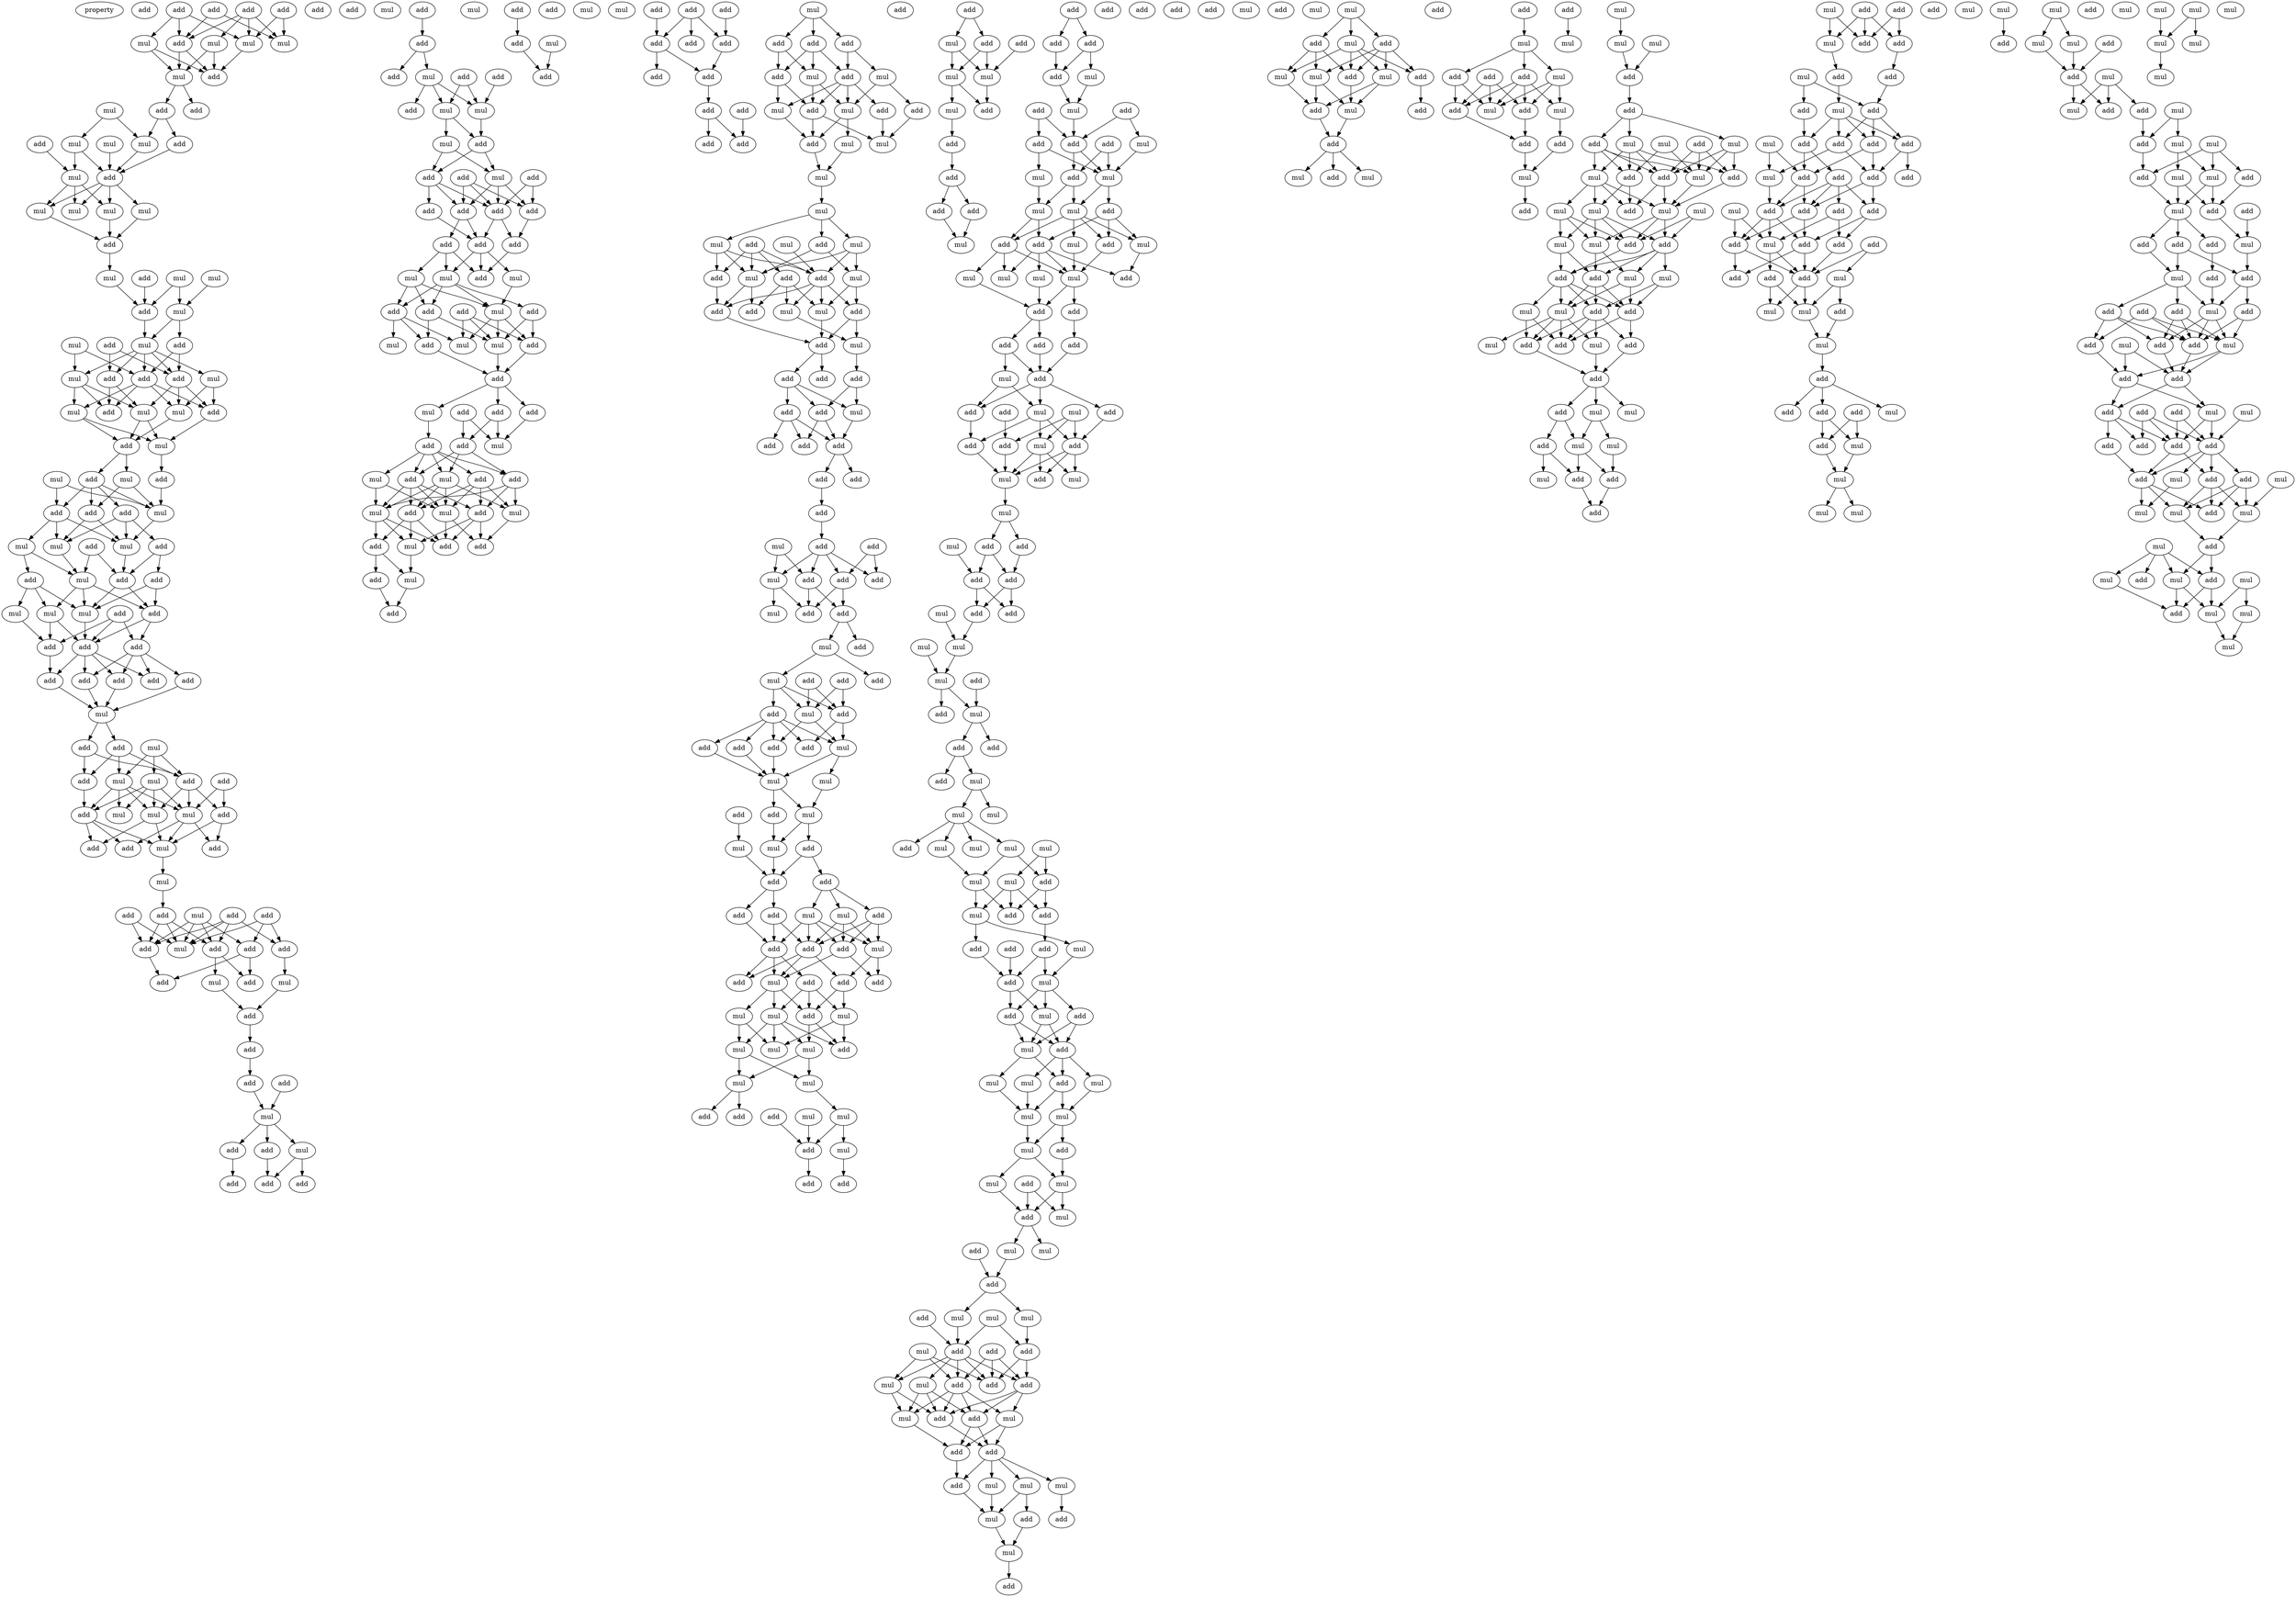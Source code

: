 digraph {
    node [fontcolor=black]
    property [mul=2,lf=1.2]
    0 [ label = add ];
    1 [ label = add ];
    2 [ label = add ];
    3 [ label = add ];
    4 [ label = add ];
    5 [ label = mul ];
    6 [ label = mul ];
    7 [ label = add ];
    8 [ label = mul ];
    9 [ label = mul ];
    10 [ label = mul ];
    11 [ label = add ];
    12 [ label = add ];
    13 [ label = add ];
    14 [ label = mul ];
    15 [ label = add ];
    16 [ label = mul ];
    17 [ label = mul ];
    18 [ label = add ];
    19 [ label = mul ];
    20 [ label = mul ];
    21 [ label = add ];
    22 [ label = mul ];
    23 [ label = mul ];
    24 [ label = mul ];
    25 [ label = mul ];
    26 [ label = add ];
    27 [ label = add ];
    28 [ label = mul ];
    29 [ label = add ];
    30 [ label = mul ];
    31 [ label = mul ];
    32 [ label = add ];
    33 [ label = mul ];
    34 [ label = add ];
    35 [ label = mul ];
    36 [ label = mul ];
    37 [ label = add ];
    38 [ label = mul ];
    39 [ label = add ];
    40 [ label = add ];
    41 [ label = add ];
    42 [ label = mul ];
    43 [ label = mul ];
    44 [ label = mul ];
    45 [ label = add ];
    46 [ label = add ];
    47 [ label = mul ];
    48 [ label = mul ];
    49 [ label = add ];
    50 [ label = mul ];
    51 [ label = mul ];
    52 [ label = add ];
    53 [ label = add ];
    54 [ label = add ];
    55 [ label = add ];
    56 [ label = mul ];
    57 [ label = add ];
    58 [ label = mul ];
    59 [ label = mul ];
    60 [ label = add ];
    61 [ label = mul ];
    62 [ label = add ];
    63 [ label = mul ];
    64 [ label = add ];
    65 [ label = add ];
    66 [ label = add ];
    67 [ label = mul ];
    68 [ label = mul ];
    69 [ label = add ];
    70 [ label = mul ];
    71 [ label = add ];
    72 [ label = add ];
    73 [ label = add ];
    74 [ label = add ];
    75 [ label = add ];
    76 [ label = add ];
    77 [ label = add ];
    78 [ label = add ];
    79 [ label = add ];
    80 [ label = mul ];
    81 [ label = mul ];
    82 [ label = add ];
    83 [ label = add ];
    84 [ label = mul ];
    85 [ label = add ];
    86 [ label = add ];
    87 [ label = mul ];
    88 [ label = add ];
    89 [ label = add ];
    90 [ label = mul ];
    91 [ label = mul ];
    92 [ label = mul ];
    93 [ label = add ];
    94 [ label = mul ];
    95 [ label = add ];
    96 [ label = add ];
    97 [ label = add ];
    98 [ label = mul ];
    99 [ label = add ];
    100 [ label = add ];
    101 [ label = add ];
    102 [ label = mul ];
    103 [ label = add ];
    104 [ label = add ];
    105 [ label = add ];
    106 [ label = add ];
    107 [ label = add ];
    108 [ label = mul ];
    109 [ label = mul ];
    110 [ label = mul ];
    111 [ label = add ];
    112 [ label = add ];
    113 [ label = add ];
    114 [ label = add ];
    115 [ label = add ];
    116 [ label = add ];
    117 [ label = add ];
    118 [ label = mul ];
    119 [ label = mul ];
    120 [ label = add ];
    121 [ label = add ];
    122 [ label = mul ];
    123 [ label = add ];
    124 [ label = add ];
    125 [ label = add ];
    126 [ label = add ];
    127 [ label = add ];
    128 [ label = add ];
    129 [ label = add ];
    130 [ label = mul ];
    131 [ label = add ];
    132 [ label = mul ];
    133 [ label = add ];
    134 [ label = mul ];
    135 [ label = mul ];
    136 [ label = add ];
    137 [ label = mul ];
    138 [ label = mul ];
    139 [ label = add ];
    140 [ label = add ];
    141 [ label = add ];
    142 [ label = add ];
    143 [ label = add ];
    144 [ label = add ];
    145 [ label = add ];
    146 [ label = add ];
    147 [ label = add ];
    148 [ label = add ];
    149 [ label = add ];
    150 [ label = mul ];
    151 [ label = mul ];
    152 [ label = mul ];
    153 [ label = add ];
    154 [ label = add ];
    155 [ label = add ];
    156 [ label = mul ];
    157 [ label = add ];
    158 [ label = mul ];
    159 [ label = mul ];
    160 [ label = add ];
    161 [ label = add ];
    162 [ label = mul ];
    163 [ label = add ];
    164 [ label = add ];
    165 [ label = add ];
    166 [ label = mul ];
    167 [ label = add ];
    168 [ label = add ];
    169 [ label = add ];
    170 [ label = mul ];
    171 [ label = add ];
    172 [ label = add ];
    173 [ label = mul ];
    174 [ label = mul ];
    175 [ label = add ];
    176 [ label = add ];
    177 [ label = mul ];
    178 [ label = add ];
    179 [ label = mul ];
    180 [ label = mul ];
    181 [ label = add ];
    182 [ label = add ];
    183 [ label = mul ];
    184 [ label = add ];
    185 [ label = add ];
    186 [ label = mul ];
    187 [ label = add ];
    188 [ label = add ];
    189 [ label = add ];
    190 [ label = mul ];
    191 [ label = mul ];
    192 [ label = add ];
    193 [ label = mul ];
    194 [ label = add ];
    195 [ label = add ];
    196 [ label = add ];
    197 [ label = add ];
    198 [ label = add ];
    199 [ label = add ];
    200 [ label = add ];
    201 [ label = add ];
    202 [ label = add ];
    203 [ label = add ];
    204 [ label = add ];
    205 [ label = add ];
    206 [ label = add ];
    207 [ label = mul ];
    208 [ label = add ];
    209 [ label = add ];
    210 [ label = add ];
    211 [ label = add ];
    212 [ label = mul ];
    213 [ label = mul ];
    214 [ label = add ];
    215 [ label = add ];
    216 [ label = mul ];
    217 [ label = add ];
    218 [ label = add ];
    219 [ label = mul ];
    220 [ label = add ];
    221 [ label = add ];
    222 [ label = mul ];
    223 [ label = mul ];
    224 [ label = mul ];
    225 [ label = mul ];
    226 [ label = add ];
    227 [ label = mul ];
    228 [ label = mul ];
    229 [ label = add ];
    230 [ label = mul ];
    231 [ label = add ];
    232 [ label = mul ];
    233 [ label = add ];
    234 [ label = mul ];
    235 [ label = add ];
    236 [ label = add ];
    237 [ label = add ];
    238 [ label = mul ];
    239 [ label = add ];
    240 [ label = mul ];
    241 [ label = mul ];
    242 [ label = add ];
    243 [ label = add ];
    244 [ label = add ];
    245 [ label = add ];
    246 [ label = mul ];
    247 [ label = add ];
    248 [ label = add ];
    249 [ label = add ];
    250 [ label = add ];
    251 [ label = add ];
    252 [ label = add ];
    253 [ label = add ];
    254 [ label = add ];
    255 [ label = add ];
    256 [ label = add ];
    257 [ label = mul ];
    258 [ label = add ];
    259 [ label = mul ];
    260 [ label = add ];
    261 [ label = add ];
    262 [ label = add ];
    263 [ label = add ];
    264 [ label = mul ];
    265 [ label = mul ];
    266 [ label = add ];
    267 [ label = mul ];
    268 [ label = add ];
    269 [ label = add ];
    270 [ label = add ];
    271 [ label = mul ];
    272 [ label = add ];
    273 [ label = add ];
    274 [ label = add ];
    275 [ label = add ];
    276 [ label = add ];
    277 [ label = add ];
    278 [ label = mul ];
    279 [ label = mul ];
    280 [ label = mul ];
    281 [ label = mul ];
    282 [ label = add ];
    283 [ label = add ];
    284 [ label = mul ];
    285 [ label = mul ];
    286 [ label = add ];
    287 [ label = add ];
    288 [ label = add ];
    289 [ label = add ];
    290 [ label = add ];
    291 [ label = mul ];
    292 [ label = add ];
    293 [ label = mul ];
    294 [ label = add ];
    295 [ label = mul ];
    296 [ label = add ];
    297 [ label = add ];
    298 [ label = add ];
    299 [ label = mul ];
    300 [ label = add ];
    301 [ label = add ];
    302 [ label = add ];
    303 [ label = mul ];
    304 [ label = add ];
    305 [ label = mul ];
    306 [ label = mul ];
    307 [ label = mul ];
    308 [ label = add ];
    309 [ label = mul ];
    310 [ label = mul ];
    311 [ label = mul ];
    312 [ label = mul ];
    313 [ label = add ];
    314 [ label = add ];
    315 [ label = add ];
    316 [ label = mul ];
    317 [ label = mul ];
    318 [ label = add ];
    319 [ label = mul ];
    320 [ label = add ];
    321 [ label = add ];
    322 [ label = add ];
    323 [ label = mul ];
    324 [ label = add ];
    325 [ label = add ];
    326 [ label = mul ];
    327 [ label = mul ];
    328 [ label = add ];
    329 [ label = mul ];
    330 [ label = add ];
    331 [ label = add ];
    332 [ label = add ];
    333 [ label = add ];
    334 [ label = add ];
    335 [ label = mul ];
    336 [ label = add ];
    337 [ label = add ];
    338 [ label = add ];
    339 [ label = mul ];
    340 [ label = add ];
    341 [ label = add ];
    342 [ label = mul ];
    343 [ label = add ];
    344 [ label = add ];
    345 [ label = mul ];
    346 [ label = add ];
    347 [ label = mul ];
    348 [ label = add ];
    349 [ label = mul ];
    350 [ label = add ];
    351 [ label = mul ];
    352 [ label = mul ];
    353 [ label = mul ];
    354 [ label = add ];
    355 [ label = mul ];
    356 [ label = add ];
    357 [ label = add ];
    358 [ label = mul ];
    359 [ label = add ];
    360 [ label = mul ];
    361 [ label = mul ];
    362 [ label = mul ];
    363 [ label = add ];
    364 [ label = add ];
    365 [ label = add ];
    366 [ label = add ];
    367 [ label = add ];
    368 [ label = add ];
    369 [ label = mul ];
    370 [ label = add ];
    371 [ label = add ];
    372 [ label = mul ];
    373 [ label = mul ];
    374 [ label = add ];
    375 [ label = add ];
    376 [ label = add ];
    377 [ label = add ];
    378 [ label = mul ];
    379 [ label = add ];
    380 [ label = mul ];
    381 [ label = mul ];
    382 [ label = add ];
    383 [ label = mul ];
    384 [ label = add ];
    385 [ label = add ];
    386 [ label = add ];
    387 [ label = add ];
    388 [ label = mul ];
    389 [ label = add ];
    390 [ label = add ];
    391 [ label = mul ];
    392 [ label = add ];
    393 [ label = add ];
    394 [ label = mul ];
    395 [ label = mul ];
    396 [ label = mul ];
    397 [ label = add ];
    398 [ label = add ];
    399 [ label = mul ];
    400 [ label = add ];
    401 [ label = add ];
    402 [ label = mul ];
    403 [ label = add ];
    404 [ label = add ];
    405 [ label = mul ];
    406 [ label = mul ];
    407 [ label = mul ];
    408 [ label = mul ];
    409 [ label = mul ];
    410 [ label = mul ];
    411 [ label = add ];
    412 [ label = mul ];
    413 [ label = mul ];
    414 [ label = add ];
    415 [ label = mul ];
    416 [ label = mul ];
    417 [ label = add ];
    418 [ label = add ];
    419 [ label = add ];
    420 [ label = add ];
    421 [ label = mul ];
    422 [ label = add ];
    423 [ label = add ];
    424 [ label = mul ];
    425 [ label = add ];
    426 [ label = mul ];
    427 [ label = add ];
    428 [ label = add ];
    429 [ label = mul ];
    430 [ label = add ];
    431 [ label = mul ];
    432 [ label = mul ];
    433 [ label = mul ];
    434 [ label = mul ];
    435 [ label = mul ];
    436 [ label = mul ];
    437 [ label = add ];
    438 [ label = mul ];
    439 [ label = mul ];
    440 [ label = add ];
    441 [ label = mul ];
    442 [ label = add ];
    443 [ label = add ];
    444 [ label = add ];
    445 [ label = mul ];
    446 [ label = mul ];
    447 [ label = add ];
    448 [ label = add ];
    449 [ label = mul ];
    450 [ label = mul ];
    451 [ label = mul ];
    452 [ label = add ];
    453 [ label = mul ];
    454 [ label = add ];
    455 [ label = add ];
    456 [ label = add ];
    457 [ label = add ];
    458 [ label = add ];
    459 [ label = mul ];
    460 [ label = mul ];
    461 [ label = mul ];
    462 [ label = mul ];
    463 [ label = add ];
    464 [ label = add ];
    465 [ label = add ];
    466 [ label = add ];
    467 [ label = mul ];
    468 [ label = mul ];
    469 [ label = mul ];
    470 [ label = mul ];
    471 [ label = add ];
    472 [ label = add ];
    473 [ label = add ];
    474 [ label = mul ];
    475 [ label = mul ];
    476 [ label = add ];
    477 [ label = mul ];
    478 [ label = add ];
    479 [ label = add ];
    480 [ label = mul ];
    481 [ label = mul ];
    482 [ label = mul ];
    483 [ label = add ];
    484 [ label = add ];
    485 [ label = mul ];
    486 [ label = mul ];
    487 [ label = add ];
    488 [ label = add ];
    489 [ label = add ];
    490 [ label = mul ];
    491 [ label = add ];
    492 [ label = add ];
    493 [ label = mul ];
    494 [ label = add ];
    495 [ label = mul ];
    496 [ label = add ];
    497 [ label = add ];
    498 [ label = mul ];
    499 [ label = add ];
    500 [ label = mul ];
    501 [ label = add ];
    502 [ label = add ];
    503 [ label = mul ];
    504 [ label = add ];
    505 [ label = add ];
    506 [ label = mul ];
    507 [ label = add ];
    508 [ label = add ];
    509 [ label = mul ];
    510 [ label = mul ];
    511 [ label = mul ];
    512 [ label = mul ];
    513 [ label = add ];
    514 [ label = add ];
    515 [ label = mul ];
    516 [ label = mul ];
    517 [ label = add ];
    518 [ label = add ];
    519 [ label = mul ];
    520 [ label = add ];
    521 [ label = mul ];
    522 [ label = add ];
    523 [ label = add ];
    524 [ label = mul ];
    525 [ label = mul ];
    526 [ label = mul ];
    527 [ label = mul ];
    528 [ label = add ];
    529 [ label = mul ];
    530 [ label = add ];
    531 [ label = mul ];
    532 [ label = mul ];
    533 [ label = add ];
    534 [ label = add ];
    535 [ label = add ];
    536 [ label = mul ];
    537 [ label = mul ];
    538 [ label = mul ];
    539 [ label = add ];
    540 [ label = mul ];
    541 [ label = add ];
    542 [ label = add ];
    543 [ label = add ];
    544 [ label = mul ];
    545 [ label = add ];
    546 [ label = mul ];
    547 [ label = add ];
    548 [ label = add ];
    549 [ label = mul ];
    550 [ label = mul ];
    551 [ label = add ];
    552 [ label = mul ];
    553 [ label = mul ];
    554 [ label = add ];
    555 [ label = mul ];
    556 [ label = add ];
    557 [ label = add ];
    558 [ label = mul ];
    559 [ label = add ];
    560 [ label = add ];
    561 [ label = add ];
    562 [ label = mul ];
    563 [ label = add ];
    564 [ label = add ];
    565 [ label = add ];
    566 [ label = mul ];
    567 [ label = add ];
    568 [ label = add ];
    569 [ label = mul ];
    570 [ label = add ];
    571 [ label = add ];
    572 [ label = add ];
    573 [ label = add ];
    574 [ label = add ];
    575 [ label = mul ];
    576 [ label = add ];
    577 [ label = add ];
    578 [ label = mul ];
    579 [ label = add ];
    580 [ label = add ];
    581 [ label = mul ];
    582 [ label = add ];
    583 [ label = add ];
    584 [ label = add ];
    585 [ label = add ];
    586 [ label = add ];
    587 [ label = add ];
    588 [ label = mul ];
    589 [ label = add ];
    590 [ label = add ];
    591 [ label = add ];
    592 [ label = add ];
    593 [ label = add ];
    594 [ label = mul ];
    595 [ label = mul ];
    596 [ label = add ];
    597 [ label = mul ];
    598 [ label = mul ];
    599 [ label = add ];
    600 [ label = add ];
    601 [ label = add ];
    602 [ label = add ];
    603 [ label = mul ];
    604 [ label = mul ];
    605 [ label = add ];
    606 [ label = mul ];
    607 [ label = mul ];
    608 [ label = mul ];
    609 [ label = mul ];
    610 [ label = mul ];
    611 [ label = add ];
    612 [ label = mul ];
    613 [ label = add ];
    614 [ label = mul ];
    615 [ label = mul ];
    616 [ label = mul ];
    617 [ label = add ];
    618 [ label = mul ];
    619 [ label = add ];
    620 [ label = mul ];
    621 [ label = add ];
    622 [ label = add ];
    623 [ label = mul ];
    624 [ label = add ];
    625 [ label = mul ];
    626 [ label = mul ];
    627 [ label = add ];
    628 [ label = mul ];
    629 [ label = mul ];
    630 [ label = add ];
    631 [ label = add ];
    632 [ label = add ];
    633 [ label = mul ];
    634 [ label = mul ];
    635 [ label = add ];
    636 [ label = add ];
    637 [ label = add ];
    638 [ label = mul ];
    639 [ label = add ];
    640 [ label = add ];
    641 [ label = add ];
    642 [ label = add ];
    643 [ label = add ];
    644 [ label = mul ];
    645 [ label = add ];
    646 [ label = add ];
    647 [ label = mul ];
    648 [ label = mul ];
    649 [ label = add ];
    650 [ label = add ];
    651 [ label = add ];
    652 [ label = add ];
    653 [ label = mul ];
    654 [ label = add ];
    655 [ label = add ];
    656 [ label = mul ];
    657 [ label = add ];
    658 [ label = add ];
    659 [ label = add ];
    660 [ label = add ];
    661 [ label = add ];
    662 [ label = add ];
    663 [ label = mul ];
    664 [ label = add ];
    665 [ label = mul ];
    666 [ label = add ];
    667 [ label = mul ];
    668 [ label = mul ];
    669 [ label = add ];
    670 [ label = mul ];
    671 [ label = add ];
    672 [ label = mul ];
    673 [ label = mul ];
    674 [ label = mul ];
    675 [ label = mul ];
    676 [ label = add ];
    677 [ label = add ];
    678 [ label = mul ];
    679 [ label = add ];
    680 [ label = mul ];
    681 [ label = mul ];
    682 [ label = mul ];
    683 [ label = mul ];
    684 [ label = mul ];
    685 [ label = mul ];
    686 [ label = mul ];
    687 [ label = mul ];
    1 -> 6 [ name = 0 ];
    1 -> 7 [ name = 1 ];
    2 -> 5 [ name = 2 ];
    2 -> 7 [ name = 3 ];
    2 -> 9 [ name = 4 ];
    3 -> 5 [ name = 5 ];
    3 -> 6 [ name = 6 ];
    3 -> 7 [ name = 7 ];
    3 -> 8 [ name = 8 ];
    4 -> 5 [ name = 9 ];
    4 -> 6 [ name = 10 ];
    5 -> 11 [ name = 11 ];
    7 -> 10 [ name = 12 ];
    7 -> 11 [ name = 13 ];
    8 -> 10 [ name = 14 ];
    8 -> 11 [ name = 15 ];
    9 -> 10 [ name = 16 ];
    9 -> 11 [ name = 17 ];
    10 -> 12 [ name = 18 ];
    10 -> 13 [ name = 19 ];
    13 -> 16 [ name = 20 ];
    13 -> 18 [ name = 21 ];
    14 -> 16 [ name = 22 ];
    14 -> 17 [ name = 23 ];
    15 -> 20 [ name = 24 ];
    16 -> 21 [ name = 25 ];
    17 -> 20 [ name = 26 ];
    17 -> 21 [ name = 27 ];
    18 -> 21 [ name = 28 ];
    19 -> 21 [ name = 29 ];
    20 -> 22 [ name = 30 ];
    20 -> 23 [ name = 31 ];
    20 -> 24 [ name = 32 ];
    21 -> 22 [ name = 33 ];
    21 -> 23 [ name = 34 ];
    21 -> 24 [ name = 35 ];
    21 -> 25 [ name = 36 ];
    23 -> 26 [ name = 37 ];
    24 -> 26 [ name = 38 ];
    25 -> 26 [ name = 39 ];
    26 -> 31 [ name = 40 ];
    28 -> 32 [ name = 41 ];
    28 -> 33 [ name = 42 ];
    29 -> 32 [ name = 43 ];
    30 -> 33 [ name = 44 ];
    31 -> 32 [ name = 45 ];
    32 -> 35 [ name = 46 ];
    33 -> 35 [ name = 47 ];
    33 -> 37 [ name = 48 ];
    34 -> 39 [ name = 49 ];
    34 -> 40 [ name = 50 ];
    35 -> 38 [ name = 51 ];
    35 -> 39 [ name = 52 ];
    35 -> 40 [ name = 53 ];
    35 -> 41 [ name = 54 ];
    35 -> 42 [ name = 55 ];
    36 -> 38 [ name = 56 ];
    36 -> 41 [ name = 57 ];
    37 -> 39 [ name = 58 ];
    37 -> 41 [ name = 59 ];
    38 -> 43 [ name = 60 ];
    38 -> 44 [ name = 61 ];
    38 -> 45 [ name = 62 ];
    39 -> 44 [ name = 63 ];
    39 -> 46 [ name = 64 ];
    39 -> 47 [ name = 65 ];
    40 -> 44 [ name = 66 ];
    40 -> 45 [ name = 67 ];
    41 -> 43 [ name = 68 ];
    41 -> 45 [ name = 69 ];
    41 -> 46 [ name = 70 ];
    41 -> 47 [ name = 71 ];
    42 -> 46 [ name = 72 ];
    42 -> 47 [ name = 73 ];
    43 -> 48 [ name = 74 ];
    43 -> 49 [ name = 75 ];
    44 -> 48 [ name = 76 ];
    44 -> 49 [ name = 77 ];
    46 -> 48 [ name = 78 ];
    47 -> 49 [ name = 79 ];
    48 -> 52 [ name = 80 ];
    49 -> 50 [ name = 81 ];
    49 -> 53 [ name = 82 ];
    50 -> 54 [ name = 83 ];
    50 -> 56 [ name = 84 ];
    51 -> 55 [ name = 85 ];
    51 -> 56 [ name = 86 ];
    52 -> 56 [ name = 87 ];
    53 -> 54 [ name = 88 ];
    53 -> 55 [ name = 89 ];
    53 -> 56 [ name = 90 ];
    53 -> 57 [ name = 91 ];
    54 -> 59 [ name = 92 ];
    54 -> 61 [ name = 93 ];
    55 -> 58 [ name = 94 ];
    55 -> 59 [ name = 95 ];
    55 -> 61 [ name = 96 ];
    56 -> 61 [ name = 97 ];
    57 -> 59 [ name = 98 ];
    57 -> 60 [ name = 99 ];
    57 -> 61 [ name = 100 ];
    58 -> 63 [ name = 101 ];
    58 -> 66 [ name = 102 ];
    59 -> 63 [ name = 103 ];
    60 -> 64 [ name = 104 ];
    60 -> 65 [ name = 105 ];
    61 -> 65 [ name = 106 ];
    62 -> 63 [ name = 107 ];
    62 -> 65 [ name = 108 ];
    63 -> 67 [ name = 109 ];
    63 -> 70 [ name = 110 ];
    63 -> 71 [ name = 111 ];
    64 -> 70 [ name = 112 ];
    64 -> 71 [ name = 113 ];
    65 -> 70 [ name = 114 ];
    65 -> 71 [ name = 115 ];
    66 -> 67 [ name = 116 ];
    66 -> 68 [ name = 117 ];
    66 -> 70 [ name = 118 ];
    67 -> 73 [ name = 119 ];
    67 -> 74 [ name = 120 ];
    68 -> 73 [ name = 121 ];
    69 -> 72 [ name = 122 ];
    69 -> 73 [ name = 123 ];
    69 -> 74 [ name = 124 ];
    70 -> 74 [ name = 125 ];
    71 -> 72 [ name = 126 ];
    71 -> 74 [ name = 127 ];
    72 -> 75 [ name = 128 ];
    72 -> 77 [ name = 129 ];
    72 -> 78 [ name = 130 ];
    72 -> 79 [ name = 131 ];
    73 -> 76 [ name = 132 ];
    74 -> 75 [ name = 133 ];
    74 -> 76 [ name = 134 ];
    74 -> 77 [ name = 135 ];
    74 -> 79 [ name = 136 ];
    75 -> 80 [ name = 137 ];
    76 -> 80 [ name = 138 ];
    78 -> 80 [ name = 139 ];
    79 -> 80 [ name = 140 ];
    80 -> 82 [ name = 141 ];
    80 -> 83 [ name = 142 ];
    81 -> 84 [ name = 143 ];
    81 -> 87 [ name = 144 ];
    81 -> 88 [ name = 145 ];
    82 -> 85 [ name = 146 ];
    82 -> 88 [ name = 147 ];
    83 -> 85 [ name = 148 ];
    83 -> 87 [ name = 149 ];
    83 -> 88 [ name = 150 ];
    84 -> 89 [ name = 151 ];
    84 -> 90 [ name = 152 ];
    84 -> 91 [ name = 153 ];
    84 -> 92 [ name = 154 ];
    85 -> 89 [ name = 155 ];
    86 -> 90 [ name = 156 ];
    86 -> 93 [ name = 157 ];
    87 -> 89 [ name = 158 ];
    87 -> 90 [ name = 159 ];
    87 -> 91 [ name = 160 ];
    87 -> 92 [ name = 161 ];
    88 -> 90 [ name = 162 ];
    88 -> 92 [ name = 163 ];
    88 -> 93 [ name = 164 ];
    89 -> 94 [ name = 165 ];
    89 -> 96 [ name = 166 ];
    89 -> 97 [ name = 167 ];
    90 -> 94 [ name = 168 ];
    90 -> 95 [ name = 169 ];
    90 -> 96 [ name = 170 ];
    92 -> 94 [ name = 171 ];
    92 -> 97 [ name = 172 ];
    93 -> 94 [ name = 173 ];
    93 -> 95 [ name = 174 ];
    94 -> 98 [ name = 175 ];
    98 -> 99 [ name = 176 ];
    99 -> 105 [ name = 177 ];
    99 -> 107 [ name = 178 ];
    99 -> 108 [ name = 179 ];
    100 -> 104 [ name = 180 ];
    100 -> 105 [ name = 181 ];
    100 -> 107 [ name = 182 ];
    100 -> 108 [ name = 183 ];
    101 -> 104 [ name = 184 ];
    101 -> 106 [ name = 185 ];
    101 -> 108 [ name = 186 ];
    102 -> 105 [ name = 187 ];
    102 -> 106 [ name = 188 ];
    102 -> 107 [ name = 189 ];
    102 -> 108 [ name = 190 ];
    103 -> 107 [ name = 191 ];
    103 -> 108 [ name = 192 ];
    104 -> 109 [ name = 193 ];
    105 -> 110 [ name = 194 ];
    105 -> 112 [ name = 195 ];
    106 -> 111 [ name = 196 ];
    106 -> 112 [ name = 197 ];
    107 -> 111 [ name = 198 ];
    109 -> 113 [ name = 199 ];
    110 -> 113 [ name = 200 ];
    113 -> 114 [ name = 201 ];
    114 -> 116 [ name = 202 ];
    115 -> 119 [ name = 203 ];
    116 -> 119 [ name = 204 ];
    119 -> 120 [ name = 205 ];
    119 -> 121 [ name = 206 ];
    119 -> 122 [ name = 207 ];
    120 -> 125 [ name = 208 ];
    121 -> 123 [ name = 209 ];
    122 -> 123 [ name = 210 ];
    122 -> 124 [ name = 211 ];
    126 -> 127 [ name = 212 ];
    127 -> 129 [ name = 213 ];
    127 -> 130 [ name = 214 ];
    128 -> 134 [ name = 215 ];
    130 -> 132 [ name = 216 ];
    130 -> 133 [ name = 217 ];
    130 -> 134 [ name = 218 ];
    131 -> 132 [ name = 219 ];
    131 -> 134 [ name = 220 ];
    132 -> 135 [ name = 221 ];
    132 -> 136 [ name = 222 ];
    134 -> 136 [ name = 223 ];
    135 -> 137 [ name = 224 ];
    135 -> 139 [ name = 225 ];
    136 -> 137 [ name = 226 ];
    136 -> 139 [ name = 227 ];
    137 -> 142 [ name = 228 ];
    137 -> 143 [ name = 229 ];
    137 -> 144 [ name = 230 ];
    139 -> 142 [ name = 231 ];
    139 -> 144 [ name = 232 ];
    139 -> 145 [ name = 233 ];
    140 -> 143 [ name = 234 ];
    140 -> 144 [ name = 235 ];
    141 -> 142 [ name = 236 ];
    141 -> 143 [ name = 237 ];
    141 -> 144 [ name = 238 ];
    142 -> 146 [ name = 239 ];
    142 -> 147 [ name = 240 ];
    143 -> 148 [ name = 241 ];
    144 -> 147 [ name = 242 ];
    144 -> 148 [ name = 243 ];
    145 -> 147 [ name = 244 ];
    146 -> 149 [ name = 245 ];
    146 -> 150 [ name = 246 ];
    146 -> 152 [ name = 247 ];
    147 -> 149 [ name = 248 ];
    147 -> 150 [ name = 249 ];
    147 -> 151 [ name = 250 ];
    148 -> 149 [ name = 251 ];
    150 -> 153 [ name = 252 ];
    150 -> 154 [ name = 253 ];
    150 -> 156 [ name = 254 ];
    150 -> 157 [ name = 255 ];
    151 -> 156 [ name = 256 ];
    152 -> 153 [ name = 257 ];
    152 -> 154 [ name = 258 ];
    152 -> 156 [ name = 259 ];
    153 -> 158 [ name = 260 ];
    153 -> 161 [ name = 261 ];
    154 -> 159 [ name = 262 ];
    154 -> 161 [ name = 263 ];
    154 -> 162 [ name = 264 ];
    155 -> 158 [ name = 265 ];
    155 -> 160 [ name = 266 ];
    155 -> 162 [ name = 267 ];
    156 -> 158 [ name = 268 ];
    156 -> 160 [ name = 269 ];
    156 -> 162 [ name = 270 ];
    157 -> 158 [ name = 271 ];
    157 -> 160 [ name = 272 ];
    158 -> 163 [ name = 273 ];
    160 -> 163 [ name = 274 ];
    161 -> 163 [ name = 275 ];
    163 -> 164 [ name = 276 ];
    163 -> 166 [ name = 277 ];
    163 -> 167 [ name = 278 ];
    164 -> 168 [ name = 279 ];
    164 -> 170 [ name = 280 ];
    165 -> 168 [ name = 281 ];
    165 -> 170 [ name = 282 ];
    166 -> 169 [ name = 283 ];
    167 -> 170 [ name = 284 ];
    168 -> 172 [ name = 285 ];
    168 -> 173 [ name = 286 ];
    168 -> 175 [ name = 287 ];
    169 -> 171 [ name = 288 ];
    169 -> 172 [ name = 289 ];
    169 -> 173 [ name = 290 ];
    169 -> 174 [ name = 291 ];
    169 -> 175 [ name = 292 ];
    171 -> 176 [ name = 293 ];
    171 -> 177 [ name = 294 ];
    171 -> 178 [ name = 295 ];
    171 -> 180 [ name = 296 ];
    172 -> 176 [ name = 297 ];
    172 -> 178 [ name = 298 ];
    172 -> 179 [ name = 299 ];
    172 -> 180 [ name = 300 ];
    173 -> 177 [ name = 301 ];
    173 -> 178 [ name = 302 ];
    173 -> 179 [ name = 303 ];
    173 -> 180 [ name = 304 ];
    174 -> 179 [ name = 305 ];
    174 -> 180 [ name = 306 ];
    175 -> 176 [ name = 307 ];
    175 -> 177 [ name = 308 ];
    175 -> 179 [ name = 309 ];
    176 -> 181 [ name = 310 ];
    176 -> 183 [ name = 311 ];
    176 -> 184 [ name = 312 ];
    177 -> 181 [ name = 313 ];
    178 -> 182 [ name = 314 ];
    178 -> 183 [ name = 315 ];
    178 -> 184 [ name = 316 ];
    179 -> 182 [ name = 317 ];
    179 -> 183 [ name = 318 ];
    179 -> 184 [ name = 319 ];
    180 -> 181 [ name = 320 ];
    180 -> 184 [ name = 321 ];
    182 -> 185 [ name = 322 ];
    182 -> 186 [ name = 323 ];
    183 -> 186 [ name = 324 ];
    185 -> 187 [ name = 325 ];
    186 -> 187 [ name = 326 ];
    188 -> 192 [ name = 327 ];
    191 -> 194 [ name = 328 ];
    192 -> 194 [ name = 329 ];
    195 -> 198 [ name = 330 ];
    195 -> 199 [ name = 331 ];
    195 -> 200 [ name = 332 ];
    196 -> 200 [ name = 333 ];
    197 -> 199 [ name = 334 ];
    199 -> 201 [ name = 335 ];
    199 -> 202 [ name = 336 ];
    200 -> 202 [ name = 337 ];
    202 -> 203 [ name = 338 ];
    203 -> 205 [ name = 339 ];
    203 -> 206 [ name = 340 ];
    204 -> 206 [ name = 341 ];
    207 -> 208 [ name = 342 ];
    207 -> 209 [ name = 343 ];
    207 -> 210 [ name = 344 ];
    208 -> 212 [ name = 345 ];
    208 -> 214 [ name = 346 ];
    209 -> 211 [ name = 347 ];
    209 -> 212 [ name = 348 ];
    209 -> 214 [ name = 349 ];
    210 -> 211 [ name = 350 ];
    210 -> 213 [ name = 351 ];
    211 -> 216 [ name = 352 ];
    211 -> 217 [ name = 353 ];
    211 -> 218 [ name = 354 ];
    211 -> 219 [ name = 355 ];
    212 -> 216 [ name = 356 ];
    212 -> 217 [ name = 357 ];
    213 -> 215 [ name = 358 ];
    213 -> 216 [ name = 359 ];
    214 -> 217 [ name = 360 ];
    214 -> 219 [ name = 361 ];
    215 -> 223 [ name = 362 ];
    216 -> 221 [ name = 363 ];
    216 -> 222 [ name = 364 ];
    217 -> 221 [ name = 365 ];
    217 -> 223 [ name = 366 ];
    218 -> 223 [ name = 367 ];
    219 -> 221 [ name = 368 ];
    221 -> 224 [ name = 369 ];
    222 -> 224 [ name = 370 ];
    224 -> 225 [ name = 371 ];
    225 -> 227 [ name = 372 ];
    225 -> 228 [ name = 373 ];
    225 -> 229 [ name = 374 ];
    226 -> 231 [ name = 375 ];
    226 -> 233 [ name = 376 ];
    226 -> 234 [ name = 377 ];
    226 -> 235 [ name = 378 ];
    227 -> 232 [ name = 379 ];
    227 -> 233 [ name = 380 ];
    227 -> 234 [ name = 381 ];
    228 -> 233 [ name = 382 ];
    228 -> 234 [ name = 383 ];
    228 -> 235 [ name = 384 ];
    229 -> 232 [ name = 385 ];
    229 -> 234 [ name = 386 ];
    230 -> 233 [ name = 387 ];
    231 -> 237 [ name = 388 ];
    231 -> 238 [ name = 389 ];
    231 -> 240 [ name = 390 ];
    232 -> 236 [ name = 391 ];
    232 -> 240 [ name = 392 ];
    233 -> 236 [ name = 393 ];
    233 -> 238 [ name = 394 ];
    233 -> 239 [ name = 395 ];
    233 -> 240 [ name = 396 ];
    234 -> 237 [ name = 397 ];
    234 -> 239 [ name = 398 ];
    235 -> 239 [ name = 399 ];
    236 -> 241 [ name = 400 ];
    236 -> 242 [ name = 401 ];
    238 -> 241 [ name = 402 ];
    239 -> 242 [ name = 403 ];
    240 -> 242 [ name = 404 ];
    241 -> 245 [ name = 405 ];
    242 -> 243 [ name = 406 ];
    242 -> 244 [ name = 407 ];
    244 -> 246 [ name = 408 ];
    244 -> 247 [ name = 409 ];
    244 -> 248 [ name = 410 ];
    245 -> 246 [ name = 411 ];
    245 -> 248 [ name = 412 ];
    246 -> 249 [ name = 413 ];
    247 -> 249 [ name = 414 ];
    247 -> 250 [ name = 415 ];
    247 -> 251 [ name = 416 ];
    248 -> 249 [ name = 417 ];
    248 -> 251 [ name = 418 ];
    249 -> 252 [ name = 419 ];
    249 -> 253 [ name = 420 ];
    252 -> 254 [ name = 421 ];
    254 -> 256 [ name = 422 ];
    255 -> 260 [ name = 423 ];
    255 -> 261 [ name = 424 ];
    256 -> 258 [ name = 425 ];
    256 -> 259 [ name = 426 ];
    256 -> 260 [ name = 427 ];
    256 -> 261 [ name = 428 ];
    257 -> 258 [ name = 429 ];
    257 -> 259 [ name = 430 ];
    258 -> 262 [ name = 431 ];
    258 -> 263 [ name = 432 ];
    259 -> 262 [ name = 433 ];
    259 -> 264 [ name = 434 ];
    261 -> 262 [ name = 435 ];
    261 -> 263 [ name = 436 ];
    263 -> 265 [ name = 437 ];
    263 -> 266 [ name = 438 ];
    265 -> 267 [ name = 439 ];
    265 -> 269 [ name = 440 ];
    267 -> 271 [ name = 441 ];
    267 -> 272 [ name = 442 ];
    267 -> 273 [ name = 443 ];
    268 -> 271 [ name = 444 ];
    268 -> 273 [ name = 445 ];
    270 -> 271 [ name = 446 ];
    270 -> 273 [ name = 447 ];
    271 -> 275 [ name = 448 ];
    271 -> 278 [ name = 449 ];
    272 -> 274 [ name = 450 ];
    272 -> 275 [ name = 451 ];
    272 -> 276 [ name = 452 ];
    272 -> 277 [ name = 453 ];
    272 -> 278 [ name = 454 ];
    273 -> 277 [ name = 455 ];
    273 -> 278 [ name = 456 ];
    274 -> 280 [ name = 457 ];
    275 -> 280 [ name = 458 ];
    276 -> 280 [ name = 459 ];
    278 -> 279 [ name = 460 ];
    278 -> 280 [ name = 461 ];
    279 -> 281 [ name = 462 ];
    280 -> 281 [ name = 463 ];
    280 -> 282 [ name = 464 ];
    281 -> 285 [ name = 465 ];
    281 -> 286 [ name = 466 ];
    282 -> 285 [ name = 467 ];
    283 -> 284 [ name = 468 ];
    284 -> 288 [ name = 469 ];
    285 -> 288 [ name = 470 ];
    286 -> 287 [ name = 471 ];
    286 -> 288 [ name = 472 ];
    287 -> 289 [ name = 473 ];
    287 -> 291 [ name = 474 ];
    287 -> 293 [ name = 475 ];
    288 -> 290 [ name = 476 ];
    288 -> 292 [ name = 477 ];
    289 -> 294 [ name = 478 ];
    289 -> 295 [ name = 479 ];
    289 -> 297 [ name = 480 ];
    290 -> 294 [ name = 481 ];
    290 -> 296 [ name = 482 ];
    291 -> 294 [ name = 483 ];
    291 -> 295 [ name = 484 ];
    291 -> 296 [ name = 485 ];
    291 -> 297 [ name = 486 ];
    292 -> 296 [ name = 487 ];
    293 -> 294 [ name = 488 ];
    293 -> 295 [ name = 489 ];
    293 -> 297 [ name = 490 ];
    294 -> 299 [ name = 491 ];
    294 -> 300 [ name = 492 ];
    294 -> 302 [ name = 493 ];
    295 -> 298 [ name = 494 ];
    295 -> 302 [ name = 495 ];
    296 -> 299 [ name = 496 ];
    296 -> 300 [ name = 497 ];
    296 -> 301 [ name = 498 ];
    297 -> 298 [ name = 499 ];
    297 -> 299 [ name = 500 ];
    299 -> 303 [ name = 501 ];
    299 -> 304 [ name = 502 ];
    299 -> 305 [ name = 503 ];
    301 -> 304 [ name = 504 ];
    301 -> 305 [ name = 505 ];
    301 -> 306 [ name = 506 ];
    302 -> 304 [ name = 507 ];
    302 -> 306 [ name = 508 ];
    303 -> 307 [ name = 509 ];
    303 -> 309 [ name = 510 ];
    304 -> 308 [ name = 511 ];
    304 -> 310 [ name = 512 ];
    305 -> 307 [ name = 513 ];
    305 -> 308 [ name = 514 ];
    305 -> 309 [ name = 515 ];
    305 -> 310 [ name = 516 ];
    306 -> 307 [ name = 517 ];
    306 -> 308 [ name = 518 ];
    309 -> 311 [ name = 519 ];
    309 -> 312 [ name = 520 ];
    310 -> 311 [ name = 521 ];
    310 -> 312 [ name = 522 ];
    311 -> 314 [ name = 523 ];
    311 -> 315 [ name = 524 ];
    312 -> 316 [ name = 525 ];
    313 -> 318 [ name = 526 ];
    316 -> 318 [ name = 527 ];
    316 -> 319 [ name = 528 ];
    317 -> 318 [ name = 529 ];
    318 -> 320 [ name = 530 ];
    319 -> 321 [ name = 531 ];
    322 -> 323 [ name = 532 ];
    322 -> 325 [ name = 533 ];
    323 -> 326 [ name = 534 ];
    323 -> 327 [ name = 535 ];
    324 -> 327 [ name = 536 ];
    325 -> 326 [ name = 537 ];
    325 -> 327 [ name = 538 ];
    326 -> 328 [ name = 539 ];
    326 -> 329 [ name = 540 ];
    327 -> 328 [ name = 541 ];
    329 -> 330 [ name = 542 ];
    330 -> 331 [ name = 543 ];
    331 -> 332 [ name = 544 ];
    331 -> 333 [ name = 545 ];
    332 -> 335 [ name = 546 ];
    333 -> 335 [ name = 547 ];
    334 -> 336 [ name = 548 ];
    334 -> 337 [ name = 549 ];
    336 -> 338 [ name = 550 ];
    336 -> 339 [ name = 551 ];
    337 -> 338 [ name = 552 ];
    338 -> 342 [ name = 553 ];
    339 -> 342 [ name = 554 ];
    340 -> 345 [ name = 555 ];
    340 -> 346 [ name = 556 ];
    341 -> 343 [ name = 557 ];
    341 -> 346 [ name = 558 ];
    342 -> 346 [ name = 559 ];
    343 -> 347 [ name = 560 ];
    343 -> 349 [ name = 561 ];
    344 -> 348 [ name = 562 ];
    344 -> 349 [ name = 563 ];
    345 -> 349 [ name = 564 ];
    346 -> 348 [ name = 565 ];
    346 -> 349 [ name = 566 ];
    347 -> 352 [ name = 567 ];
    348 -> 351 [ name = 568 ];
    348 -> 352 [ name = 569 ];
    349 -> 350 [ name = 570 ];
    349 -> 351 [ name = 571 ];
    350 -> 354 [ name = 572 ];
    350 -> 355 [ name = 573 ];
    350 -> 357 [ name = 574 ];
    351 -> 353 [ name = 575 ];
    351 -> 355 [ name = 576 ];
    351 -> 356 [ name = 577 ];
    351 -> 357 [ name = 578 ];
    352 -> 354 [ name = 579 ];
    352 -> 356 [ name = 580 ];
    353 -> 361 [ name = 581 ];
    354 -> 358 [ name = 582 ];
    354 -> 359 [ name = 583 ];
    354 -> 361 [ name = 584 ];
    354 -> 362 [ name = 585 ];
    355 -> 359 [ name = 586 ];
    356 -> 358 [ name = 587 ];
    356 -> 360 [ name = 588 ];
    356 -> 361 [ name = 589 ];
    357 -> 361 [ name = 590 ];
    360 -> 363 [ name = 591 ];
    361 -> 363 [ name = 592 ];
    361 -> 364 [ name = 593 ];
    362 -> 363 [ name = 594 ];
    363 -> 366 [ name = 595 ];
    363 -> 368 [ name = 596 ];
    364 -> 365 [ name = 597 ];
    365 -> 370 [ name = 598 ];
    366 -> 369 [ name = 599 ];
    366 -> 370 [ name = 600 ];
    368 -> 370 [ name = 601 ];
    369 -> 371 [ name = 602 ];
    369 -> 373 [ name = 603 ];
    370 -> 371 [ name = 604 ];
    370 -> 373 [ name = 605 ];
    370 -> 375 [ name = 606 ];
    371 -> 376 [ name = 607 ];
    372 -> 377 [ name = 608 ];
    372 -> 378 [ name = 609 ];
    372 -> 379 [ name = 610 ];
    373 -> 376 [ name = 611 ];
    373 -> 378 [ name = 612 ];
    373 -> 379 [ name = 613 ];
    374 -> 377 [ name = 614 ];
    375 -> 379 [ name = 615 ];
    376 -> 381 [ name = 616 ];
    377 -> 381 [ name = 617 ];
    378 -> 380 [ name = 618 ];
    378 -> 381 [ name = 619 ];
    378 -> 382 [ name = 620 ];
    379 -> 380 [ name = 621 ];
    379 -> 381 [ name = 622 ];
    379 -> 382 [ name = 623 ];
    381 -> 383 [ name = 624 ];
    383 -> 386 [ name = 625 ];
    383 -> 387 [ name = 626 ];
    386 -> 390 [ name = 627 ];
    387 -> 389 [ name = 628 ];
    387 -> 390 [ name = 629 ];
    388 -> 389 [ name = 630 ];
    389 -> 392 [ name = 631 ];
    389 -> 393 [ name = 632 ];
    390 -> 392 [ name = 633 ];
    390 -> 393 [ name = 634 ];
    391 -> 395 [ name = 635 ];
    393 -> 395 [ name = 636 ];
    394 -> 396 [ name = 637 ];
    395 -> 396 [ name = 638 ];
    396 -> 398 [ name = 639 ];
    396 -> 399 [ name = 640 ];
    397 -> 399 [ name = 641 ];
    399 -> 401 [ name = 642 ];
    399 -> 403 [ name = 643 ];
    401 -> 404 [ name = 644 ];
    401 -> 405 [ name = 645 ];
    405 -> 406 [ name = 646 ];
    405 -> 407 [ name = 647 ];
    406 -> 408 [ name = 648 ];
    406 -> 409 [ name = 649 ];
    406 -> 410 [ name = 650 ];
    406 -> 411 [ name = 651 ];
    408 -> 413 [ name = 652 ];
    410 -> 413 [ name = 653 ];
    410 -> 414 [ name = 654 ];
    412 -> 414 [ name = 655 ];
    412 -> 415 [ name = 656 ];
    413 -> 416 [ name = 657 ];
    413 -> 418 [ name = 658 ];
    414 -> 417 [ name = 659 ];
    414 -> 418 [ name = 660 ];
    415 -> 416 [ name = 661 ];
    415 -> 417 [ name = 662 ];
    415 -> 418 [ name = 663 ];
    416 -> 419 [ name = 664 ];
    416 -> 421 [ name = 665 ];
    417 -> 422 [ name = 666 ];
    419 -> 423 [ name = 667 ];
    420 -> 423 [ name = 668 ];
    421 -> 424 [ name = 669 ];
    422 -> 423 [ name = 670 ];
    422 -> 424 [ name = 671 ];
    423 -> 425 [ name = 672 ];
    423 -> 426 [ name = 673 ];
    424 -> 425 [ name = 674 ];
    424 -> 426 [ name = 675 ];
    424 -> 427 [ name = 676 ];
    425 -> 428 [ name = 677 ];
    425 -> 429 [ name = 678 ];
    426 -> 428 [ name = 679 ];
    426 -> 429 [ name = 680 ];
    427 -> 428 [ name = 681 ];
    427 -> 429 [ name = 682 ];
    428 -> 430 [ name = 683 ];
    428 -> 431 [ name = 684 ];
    428 -> 432 [ name = 685 ];
    429 -> 430 [ name = 686 ];
    429 -> 433 [ name = 687 ];
    430 -> 434 [ name = 688 ];
    430 -> 435 [ name = 689 ];
    431 -> 434 [ name = 690 ];
    432 -> 435 [ name = 691 ];
    433 -> 434 [ name = 692 ];
    434 -> 436 [ name = 693 ];
    435 -> 436 [ name = 694 ];
    435 -> 437 [ name = 695 ];
    436 -> 438 [ name = 696 ];
    436 -> 439 [ name = 697 ];
    437 -> 438 [ name = 698 ];
    438 -> 441 [ name = 699 ];
    438 -> 442 [ name = 700 ];
    439 -> 442 [ name = 701 ];
    440 -> 441 [ name = 702 ];
    440 -> 442 [ name = 703 ];
    442 -> 445 [ name = 704 ];
    442 -> 446 [ name = 705 ];
    444 -> 447 [ name = 706 ];
    446 -> 447 [ name = 707 ];
    447 -> 450 [ name = 708 ];
    447 -> 451 [ name = 709 ];
    448 -> 452 [ name = 710 ];
    449 -> 452 [ name = 711 ];
    449 -> 454 [ name = 712 ];
    450 -> 452 [ name = 713 ];
    451 -> 454 [ name = 714 ];
    452 -> 456 [ name = 715 ];
    452 -> 457 [ name = 716 ];
    452 -> 458 [ name = 717 ];
    452 -> 459 [ name = 718 ];
    452 -> 460 [ name = 719 ];
    453 -> 456 [ name = 720 ];
    453 -> 457 [ name = 721 ];
    453 -> 459 [ name = 722 ];
    454 -> 456 [ name = 723 ];
    454 -> 458 [ name = 724 ];
    455 -> 456 [ name = 725 ];
    455 -> 457 [ name = 726 ];
    455 -> 458 [ name = 727 ];
    457 -> 461 [ name = 728 ];
    457 -> 462 [ name = 729 ];
    457 -> 463 [ name = 730 ];
    457 -> 464 [ name = 731 ];
    458 -> 462 [ name = 732 ];
    458 -> 463 [ name = 733 ];
    458 -> 464 [ name = 734 ];
    459 -> 461 [ name = 735 ];
    459 -> 463 [ name = 736 ];
    460 -> 461 [ name = 737 ];
    460 -> 463 [ name = 738 ];
    460 -> 464 [ name = 739 ];
    461 -> 466 [ name = 740 ];
    462 -> 465 [ name = 741 ];
    462 -> 466 [ name = 742 ];
    463 -> 465 [ name = 743 ];
    464 -> 465 [ name = 744 ];
    464 -> 466 [ name = 745 ];
    465 -> 468 [ name = 746 ];
    465 -> 469 [ name = 747 ];
    465 -> 470 [ name = 748 ];
    465 -> 471 [ name = 749 ];
    466 -> 471 [ name = 750 ];
    468 -> 473 [ name = 751 ];
    469 -> 472 [ name = 752 ];
    469 -> 474 [ name = 753 ];
    470 -> 474 [ name = 754 ];
    471 -> 474 [ name = 755 ];
    472 -> 475 [ name = 756 ];
    474 -> 475 [ name = 757 ];
    475 -> 476 [ name = 758 ];
    477 -> 478 [ name = 759 ];
    477 -> 479 [ name = 760 ];
    477 -> 480 [ name = 761 ];
    478 -> 481 [ name = 762 ];
    478 -> 482 [ name = 763 ];
    478 -> 483 [ name = 764 ];
    478 -> 484 [ name = 765 ];
    479 -> 482 [ name = 766 ];
    479 -> 483 [ name = 767 ];
    479 -> 485 [ name = 768 ];
    480 -> 481 [ name = 769 ];
    480 -> 483 [ name = 770 ];
    480 -> 484 [ name = 771 ];
    480 -> 485 [ name = 772 ];
    481 -> 486 [ name = 773 ];
    481 -> 488 [ name = 774 ];
    482 -> 486 [ name = 775 ];
    482 -> 488 [ name = 776 ];
    483 -> 486 [ name = 777 ];
    484 -> 487 [ name = 778 ];
    485 -> 488 [ name = 779 ];
    486 -> 489 [ name = 780 ];
    488 -> 489 [ name = 781 ];
    489 -> 490 [ name = 782 ];
    489 -> 491 [ name = 783 ];
    489 -> 493 [ name = 784 ];
    494 -> 495 [ name = 785 ];
    495 -> 496 [ name = 786 ];
    495 -> 498 [ name = 787 ];
    495 -> 499 [ name = 788 ];
    496 -> 501 [ name = 789 ];
    496 -> 503 [ name = 790 ];
    497 -> 501 [ name = 791 ];
    497 -> 502 [ name = 792 ];
    497 -> 503 [ name = 793 ];
    498 -> 500 [ name = 794 ];
    498 -> 502 [ name = 795 ];
    498 -> 503 [ name = 796 ];
    499 -> 500 [ name = 797 ];
    499 -> 501 [ name = 798 ];
    499 -> 502 [ name = 799 ];
    499 -> 503 [ name = 800 ];
    500 -> 505 [ name = 801 ];
    501 -> 504 [ name = 802 ];
    502 -> 504 [ name = 803 ];
    504 -> 506 [ name = 804 ];
    505 -> 506 [ name = 805 ];
    506 -> 508 [ name = 806 ];
    507 -> 512 [ name = 807 ];
    509 -> 510 [ name = 808 ];
    510 -> 513 [ name = 809 ];
    511 -> 513 [ name = 810 ];
    513 -> 514 [ name = 811 ];
    514 -> 516 [ name = 812 ];
    514 -> 517 [ name = 813 ];
    514 -> 519 [ name = 814 ];
    515 -> 522 [ name = 815 ];
    515 -> 524 [ name = 816 ];
    516 -> 520 [ name = 817 ];
    516 -> 523 [ name = 818 ];
    516 -> 524 [ name = 819 ];
    517 -> 520 [ name = 820 ];
    517 -> 521 [ name = 821 ];
    517 -> 522 [ name = 822 ];
    517 -> 524 [ name = 823 ];
    518 -> 520 [ name = 824 ];
    518 -> 523 [ name = 825 ];
    518 -> 524 [ name = 826 ];
    519 -> 520 [ name = 827 ];
    519 -> 521 [ name = 828 ];
    519 -> 522 [ name = 829 ];
    519 -> 523 [ name = 830 ];
    520 -> 528 [ name = 831 ];
    520 -> 529 [ name = 832 ];
    521 -> 525 [ name = 833 ];
    521 -> 527 [ name = 834 ];
    521 -> 528 [ name = 835 ];
    521 -> 529 [ name = 836 ];
    522 -> 525 [ name = 837 ];
    522 -> 528 [ name = 838 ];
    523 -> 529 [ name = 839 ];
    524 -> 529 [ name = 840 ];
    525 -> 530 [ name = 841 ];
    525 -> 531 [ name = 842 ];
    525 -> 532 [ name = 843 ];
    525 -> 533 [ name = 844 ];
    526 -> 530 [ name = 845 ];
    526 -> 533 [ name = 846 ];
    527 -> 530 [ name = 847 ];
    527 -> 531 [ name = 848 ];
    527 -> 532 [ name = 849 ];
    529 -> 530 [ name = 850 ];
    529 -> 531 [ name = 851 ];
    529 -> 533 [ name = 852 ];
    530 -> 535 [ name = 853 ];
    531 -> 534 [ name = 854 ];
    531 -> 537 [ name = 855 ];
    532 -> 534 [ name = 856 ];
    532 -> 535 [ name = 857 ];
    533 -> 534 [ name = 858 ];
    533 -> 535 [ name = 859 ];
    533 -> 536 [ name = 860 ];
    533 -> 537 [ name = 861 ];
    534 -> 538 [ name = 862 ];
    534 -> 539 [ name = 863 ];
    534 -> 541 [ name = 864 ];
    535 -> 538 [ name = 865 ];
    535 -> 539 [ name = 866 ];
    535 -> 540 [ name = 867 ];
    535 -> 541 [ name = 868 ];
    536 -> 539 [ name = 869 ];
    536 -> 541 [ name = 870 ];
    537 -> 538 [ name = 871 ];
    537 -> 539 [ name = 872 ];
    538 -> 542 [ name = 873 ];
    538 -> 543 [ name = 874 ];
    538 -> 544 [ name = 875 ];
    538 -> 546 [ name = 876 ];
    539 -> 543 [ name = 877 ];
    539 -> 545 [ name = 878 ];
    540 -> 542 [ name = 879 ];
    540 -> 543 [ name = 880 ];
    541 -> 542 [ name = 881 ];
    541 -> 543 [ name = 882 ];
    541 -> 544 [ name = 883 ];
    541 -> 545 [ name = 884 ];
    542 -> 547 [ name = 885 ];
    544 -> 547 [ name = 886 ];
    545 -> 547 [ name = 887 ];
    547 -> 548 [ name = 888 ];
    547 -> 549 [ name = 889 ];
    547 -> 550 [ name = 890 ];
    548 -> 551 [ name = 891 ];
    548 -> 553 [ name = 892 ];
    550 -> 552 [ name = 893 ];
    550 -> 553 [ name = 894 ];
    551 -> 555 [ name = 895 ];
    551 -> 556 [ name = 896 ];
    552 -> 554 [ name = 897 ];
    553 -> 554 [ name = 898 ];
    553 -> 556 [ name = 899 ];
    554 -> 557 [ name = 900 ];
    556 -> 557 [ name = 901 ];
    558 -> 562 [ name = 902 ];
    558 -> 564 [ name = 903 ];
    559 -> 561 [ name = 904 ];
    559 -> 564 [ name = 905 ];
    560 -> 561 [ name = 906 ];
    560 -> 562 [ name = 907 ];
    560 -> 564 [ name = 908 ];
    561 -> 565 [ name = 909 ];
    562 -> 567 [ name = 910 ];
    565 -> 570 [ name = 911 ];
    566 -> 568 [ name = 912 ];
    566 -> 570 [ name = 913 ];
    567 -> 569 [ name = 914 ];
    568 -> 572 [ name = 915 ];
    569 -> 571 [ name = 916 ];
    569 -> 572 [ name = 917 ];
    569 -> 573 [ name = 918 ];
    569 -> 574 [ name = 919 ];
    570 -> 571 [ name = 920 ];
    570 -> 573 [ name = 921 ];
    570 -> 574 [ name = 922 ];
    571 -> 578 [ name = 923 ];
    571 -> 580 [ name = 924 ];
    572 -> 577 [ name = 925 ];
    572 -> 579 [ name = 926 ];
    573 -> 579 [ name = 927 ];
    573 -> 580 [ name = 928 ];
    574 -> 576 [ name = 929 ];
    574 -> 580 [ name = 930 ];
    575 -> 578 [ name = 931 ];
    575 -> 579 [ name = 932 ];
    577 -> 582 [ name = 933 ];
    577 -> 583 [ name = 934 ];
    577 -> 584 [ name = 935 ];
    577 -> 585 [ name = 936 ];
    578 -> 583 [ name = 937 ];
    579 -> 583 [ name = 938 ];
    579 -> 585 [ name = 939 ];
    580 -> 582 [ name = 940 ];
    580 -> 585 [ name = 941 ];
    581 -> 588 [ name = 942 ];
    581 -> 590 [ name = 943 ];
    582 -> 586 [ name = 944 ];
    582 -> 587 [ name = 945 ];
    583 -> 587 [ name = 946 ];
    583 -> 588 [ name = 947 ];
    583 -> 590 [ name = 948 ];
    584 -> 586 [ name = 949 ];
    584 -> 588 [ name = 950 ];
    585 -> 587 [ name = 951 ];
    585 -> 590 [ name = 952 ];
    586 -> 591 [ name = 953 ];
    587 -> 591 [ name = 954 ];
    587 -> 592 [ name = 955 ];
    588 -> 591 [ name = 956 ];
    588 -> 593 [ name = 957 ];
    589 -> 591 [ name = 958 ];
    589 -> 594 [ name = 959 ];
    590 -> 591 [ name = 960 ];
    590 -> 592 [ name = 961 ];
    591 -> 595 [ name = 962 ];
    591 -> 597 [ name = 963 ];
    593 -> 595 [ name = 964 ];
    593 -> 597 [ name = 965 ];
    594 -> 595 [ name = 966 ];
    594 -> 596 [ name = 967 ];
    595 -> 598 [ name = 968 ];
    596 -> 598 [ name = 969 ];
    598 -> 599 [ name = 970 ];
    599 -> 601 [ name = 971 ];
    599 -> 602 [ name = 972 ];
    599 -> 603 [ name = 973 ];
    600 -> 604 [ name = 974 ];
    600 -> 605 [ name = 975 ];
    602 -> 604 [ name = 976 ];
    602 -> 605 [ name = 977 ];
    604 -> 606 [ name = 978 ];
    605 -> 606 [ name = 979 ];
    606 -> 607 [ name = 980 ];
    606 -> 609 [ name = 981 ];
    610 -> 611 [ name = 982 ];
    612 -> 614 [ name = 983 ];
    612 -> 616 [ name = 984 ];
    614 -> 619 [ name = 985 ];
    616 -> 619 [ name = 986 ];
    617 -> 619 [ name = 987 ];
    618 -> 620 [ name = 988 ];
    618 -> 621 [ name = 989 ];
    618 -> 622 [ name = 990 ];
    619 -> 620 [ name = 991 ];
    619 -> 621 [ name = 992 ];
    622 -> 624 [ name = 993 ];
    623 -> 624 [ name = 994 ];
    623 -> 625 [ name = 995 ];
    624 -> 630 [ name = 996 ];
    625 -> 628 [ name = 997 ];
    625 -> 629 [ name = 998 ];
    626 -> 627 [ name = 999 ];
    626 -> 629 [ name = 1000 ];
    626 -> 630 [ name = 1001 ];
    627 -> 631 [ name = 1002 ];
    628 -> 631 [ name = 1003 ];
    628 -> 633 [ name = 1004 ];
    629 -> 631 [ name = 1005 ];
    629 -> 633 [ name = 1006 ];
    630 -> 633 [ name = 1007 ];
    631 -> 634 [ name = 1008 ];
    632 -> 634 [ name = 1009 ];
    633 -> 635 [ name = 1010 ];
    633 -> 636 [ name = 1011 ];
    633 -> 637 [ name = 1012 ];
    634 -> 640 [ name = 1013 ];
    635 -> 638 [ name = 1014 ];
    636 -> 638 [ name = 1015 ];
    636 -> 640 [ name = 1016 ];
    637 -> 639 [ name = 1017 ];
    638 -> 643 [ name = 1018 ];
    638 -> 644 [ name = 1019 ];
    638 -> 645 [ name = 1020 ];
    639 -> 644 [ name = 1021 ];
    640 -> 642 [ name = 1022 ];
    640 -> 644 [ name = 1023 ];
    641 -> 646 [ name = 1024 ];
    641 -> 648 [ name = 1025 ];
    641 -> 650 [ name = 1026 ];
    642 -> 648 [ name = 1027 ];
    642 -> 650 [ name = 1028 ];
    643 -> 646 [ name = 1029 ];
    643 -> 649 [ name = 1030 ];
    643 -> 650 [ name = 1031 ];
    644 -> 648 [ name = 1032 ];
    644 -> 649 [ name = 1033 ];
    644 -> 650 [ name = 1034 ];
    645 -> 648 [ name = 1035 ];
    645 -> 649 [ name = 1036 ];
    645 -> 650 [ name = 1037 ];
    646 -> 652 [ name = 1038 ];
    647 -> 651 [ name = 1039 ];
    647 -> 652 [ name = 1040 ];
    648 -> 651 [ name = 1041 ];
    648 -> 652 [ name = 1042 ];
    649 -> 651 [ name = 1043 ];
    650 -> 651 [ name = 1044 ];
    651 -> 656 [ name = 1045 ];
    651 -> 657 [ name = 1046 ];
    652 -> 656 [ name = 1047 ];
    652 -> 657 [ name = 1048 ];
    653 -> 661 [ name = 1049 ];
    654 -> 658 [ name = 1050 ];
    654 -> 661 [ name = 1051 ];
    655 -> 658 [ name = 1052 ];
    655 -> 660 [ name = 1053 ];
    655 -> 661 [ name = 1054 ];
    656 -> 658 [ name = 1055 ];
    656 -> 661 [ name = 1056 ];
    657 -> 658 [ name = 1057 ];
    657 -> 659 [ name = 1058 ];
    657 -> 660 [ name = 1059 ];
    658 -> 664 [ name = 1060 ];
    658 -> 666 [ name = 1061 ];
    659 -> 666 [ name = 1062 ];
    661 -> 662 [ name = 1063 ];
    661 -> 664 [ name = 1064 ];
    661 -> 665 [ name = 1065 ];
    661 -> 666 [ name = 1066 ];
    662 -> 668 [ name = 1067 ];
    662 -> 669 [ name = 1068 ];
    662 -> 670 [ name = 1069 ];
    663 -> 668 [ name = 1070 ];
    664 -> 668 [ name = 1071 ];
    664 -> 669 [ name = 1072 ];
    664 -> 670 [ name = 1073 ];
    665 -> 667 [ name = 1074 ];
    666 -> 667 [ name = 1075 ];
    666 -> 669 [ name = 1076 ];
    666 -> 670 [ name = 1077 ];
    668 -> 671 [ name = 1078 ];
    670 -> 671 [ name = 1079 ];
    671 -> 673 [ name = 1080 ];
    671 -> 677 [ name = 1081 ];
    672 -> 673 [ name = 1082 ];
    672 -> 675 [ name = 1083 ];
    672 -> 676 [ name = 1084 ];
    672 -> 677 [ name = 1085 ];
    673 -> 679 [ name = 1086 ];
    673 -> 680 [ name = 1087 ];
    674 -> 678 [ name = 1088 ];
    674 -> 680 [ name = 1089 ];
    675 -> 679 [ name = 1090 ];
    677 -> 679 [ name = 1091 ];
    677 -> 680 [ name = 1092 ];
    678 -> 681 [ name = 1093 ];
    680 -> 681 [ name = 1094 ];
    682 -> 686 [ name = 1095 ];
    683 -> 685 [ name = 1096 ];
    683 -> 686 [ name = 1097 ];
    686 -> 687 [ name = 1098 ];
}
